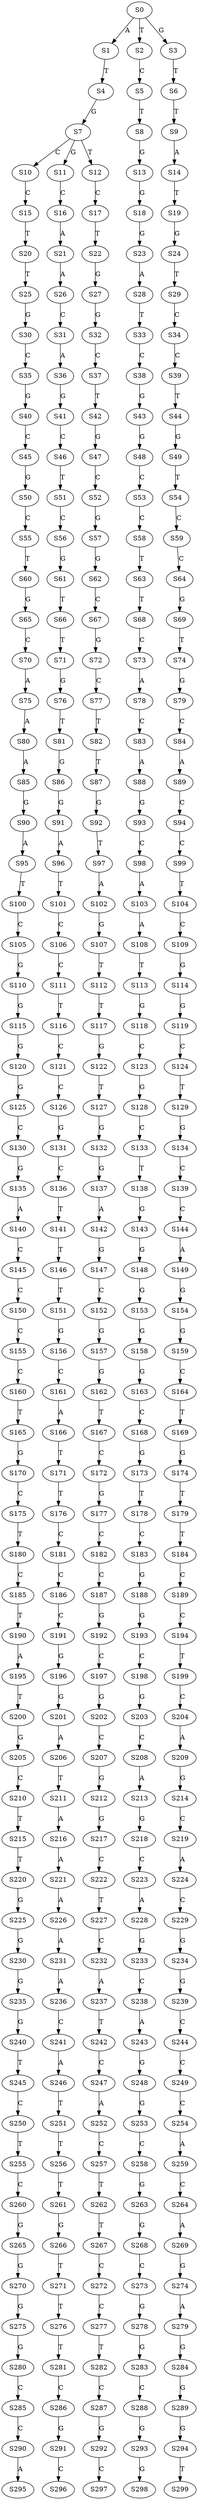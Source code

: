 strict digraph  {
	S0 -> S1 [ label = A ];
	S0 -> S2 [ label = T ];
	S0 -> S3 [ label = G ];
	S1 -> S4 [ label = T ];
	S2 -> S5 [ label = C ];
	S3 -> S6 [ label = T ];
	S4 -> S7 [ label = G ];
	S5 -> S8 [ label = T ];
	S6 -> S9 [ label = T ];
	S7 -> S10 [ label = C ];
	S7 -> S11 [ label = G ];
	S7 -> S12 [ label = T ];
	S8 -> S13 [ label = G ];
	S9 -> S14 [ label = A ];
	S10 -> S15 [ label = C ];
	S11 -> S16 [ label = C ];
	S12 -> S17 [ label = C ];
	S13 -> S18 [ label = G ];
	S14 -> S19 [ label = T ];
	S15 -> S20 [ label = T ];
	S16 -> S21 [ label = A ];
	S17 -> S22 [ label = T ];
	S18 -> S23 [ label = G ];
	S19 -> S24 [ label = G ];
	S20 -> S25 [ label = T ];
	S21 -> S26 [ label = A ];
	S22 -> S27 [ label = G ];
	S23 -> S28 [ label = A ];
	S24 -> S29 [ label = T ];
	S25 -> S30 [ label = G ];
	S26 -> S31 [ label = C ];
	S27 -> S32 [ label = G ];
	S28 -> S33 [ label = T ];
	S29 -> S34 [ label = C ];
	S30 -> S35 [ label = C ];
	S31 -> S36 [ label = A ];
	S32 -> S37 [ label = C ];
	S33 -> S38 [ label = C ];
	S34 -> S39 [ label = C ];
	S35 -> S40 [ label = G ];
	S36 -> S41 [ label = G ];
	S37 -> S42 [ label = T ];
	S38 -> S43 [ label = G ];
	S39 -> S44 [ label = T ];
	S40 -> S45 [ label = C ];
	S41 -> S46 [ label = C ];
	S42 -> S47 [ label = G ];
	S43 -> S48 [ label = G ];
	S44 -> S49 [ label = G ];
	S45 -> S50 [ label = G ];
	S46 -> S51 [ label = T ];
	S47 -> S52 [ label = C ];
	S48 -> S53 [ label = C ];
	S49 -> S54 [ label = T ];
	S50 -> S55 [ label = C ];
	S51 -> S56 [ label = C ];
	S52 -> S57 [ label = G ];
	S53 -> S58 [ label = C ];
	S54 -> S59 [ label = C ];
	S55 -> S60 [ label = T ];
	S56 -> S61 [ label = G ];
	S57 -> S62 [ label = G ];
	S58 -> S63 [ label = T ];
	S59 -> S64 [ label = C ];
	S60 -> S65 [ label = G ];
	S61 -> S66 [ label = T ];
	S62 -> S67 [ label = C ];
	S63 -> S68 [ label = T ];
	S64 -> S69 [ label = G ];
	S65 -> S70 [ label = C ];
	S66 -> S71 [ label = T ];
	S67 -> S72 [ label = G ];
	S68 -> S73 [ label = C ];
	S69 -> S74 [ label = T ];
	S70 -> S75 [ label = A ];
	S71 -> S76 [ label = G ];
	S72 -> S77 [ label = C ];
	S73 -> S78 [ label = A ];
	S74 -> S79 [ label = G ];
	S75 -> S80 [ label = A ];
	S76 -> S81 [ label = T ];
	S77 -> S82 [ label = T ];
	S78 -> S83 [ label = C ];
	S79 -> S84 [ label = C ];
	S80 -> S85 [ label = A ];
	S81 -> S86 [ label = G ];
	S82 -> S87 [ label = T ];
	S83 -> S88 [ label = A ];
	S84 -> S89 [ label = A ];
	S85 -> S90 [ label = G ];
	S86 -> S91 [ label = G ];
	S87 -> S92 [ label = G ];
	S88 -> S93 [ label = G ];
	S89 -> S94 [ label = C ];
	S90 -> S95 [ label = A ];
	S91 -> S96 [ label = A ];
	S92 -> S97 [ label = T ];
	S93 -> S98 [ label = C ];
	S94 -> S99 [ label = C ];
	S95 -> S100 [ label = T ];
	S96 -> S101 [ label = T ];
	S97 -> S102 [ label = A ];
	S98 -> S103 [ label = A ];
	S99 -> S104 [ label = T ];
	S100 -> S105 [ label = C ];
	S101 -> S106 [ label = C ];
	S102 -> S107 [ label = G ];
	S103 -> S108 [ label = A ];
	S104 -> S109 [ label = C ];
	S105 -> S110 [ label = G ];
	S106 -> S111 [ label = C ];
	S107 -> S112 [ label = T ];
	S108 -> S113 [ label = T ];
	S109 -> S114 [ label = G ];
	S110 -> S115 [ label = G ];
	S111 -> S116 [ label = T ];
	S112 -> S117 [ label = T ];
	S113 -> S118 [ label = G ];
	S114 -> S119 [ label = G ];
	S115 -> S120 [ label = G ];
	S116 -> S121 [ label = C ];
	S117 -> S122 [ label = G ];
	S118 -> S123 [ label = C ];
	S119 -> S124 [ label = C ];
	S120 -> S125 [ label = G ];
	S121 -> S126 [ label = C ];
	S122 -> S127 [ label = T ];
	S123 -> S128 [ label = G ];
	S124 -> S129 [ label = T ];
	S125 -> S130 [ label = C ];
	S126 -> S131 [ label = G ];
	S127 -> S132 [ label = G ];
	S128 -> S133 [ label = C ];
	S129 -> S134 [ label = G ];
	S130 -> S135 [ label = G ];
	S131 -> S136 [ label = C ];
	S132 -> S137 [ label = G ];
	S133 -> S138 [ label = T ];
	S134 -> S139 [ label = C ];
	S135 -> S140 [ label = A ];
	S136 -> S141 [ label = T ];
	S137 -> S142 [ label = A ];
	S138 -> S143 [ label = G ];
	S139 -> S144 [ label = C ];
	S140 -> S145 [ label = C ];
	S141 -> S146 [ label = T ];
	S142 -> S147 [ label = G ];
	S143 -> S148 [ label = G ];
	S144 -> S149 [ label = A ];
	S145 -> S150 [ label = C ];
	S146 -> S151 [ label = T ];
	S147 -> S152 [ label = C ];
	S148 -> S153 [ label = G ];
	S149 -> S154 [ label = G ];
	S150 -> S155 [ label = C ];
	S151 -> S156 [ label = G ];
	S152 -> S157 [ label = G ];
	S153 -> S158 [ label = G ];
	S154 -> S159 [ label = G ];
	S155 -> S160 [ label = C ];
	S156 -> S161 [ label = C ];
	S157 -> S162 [ label = G ];
	S158 -> S163 [ label = G ];
	S159 -> S164 [ label = C ];
	S160 -> S165 [ label = T ];
	S161 -> S166 [ label = A ];
	S162 -> S167 [ label = T ];
	S163 -> S168 [ label = C ];
	S164 -> S169 [ label = T ];
	S165 -> S170 [ label = G ];
	S166 -> S171 [ label = T ];
	S167 -> S172 [ label = C ];
	S168 -> S173 [ label = G ];
	S169 -> S174 [ label = G ];
	S170 -> S175 [ label = C ];
	S171 -> S176 [ label = T ];
	S172 -> S177 [ label = G ];
	S173 -> S178 [ label = T ];
	S174 -> S179 [ label = T ];
	S175 -> S180 [ label = T ];
	S176 -> S181 [ label = C ];
	S177 -> S182 [ label = C ];
	S178 -> S183 [ label = C ];
	S179 -> S184 [ label = T ];
	S180 -> S185 [ label = C ];
	S181 -> S186 [ label = C ];
	S182 -> S187 [ label = C ];
	S183 -> S188 [ label = G ];
	S184 -> S189 [ label = C ];
	S185 -> S190 [ label = T ];
	S186 -> S191 [ label = C ];
	S187 -> S192 [ label = G ];
	S188 -> S193 [ label = G ];
	S189 -> S194 [ label = C ];
	S190 -> S195 [ label = A ];
	S191 -> S196 [ label = G ];
	S192 -> S197 [ label = C ];
	S193 -> S198 [ label = C ];
	S194 -> S199 [ label = T ];
	S195 -> S200 [ label = T ];
	S196 -> S201 [ label = G ];
	S197 -> S202 [ label = G ];
	S198 -> S203 [ label = G ];
	S199 -> S204 [ label = C ];
	S200 -> S205 [ label = G ];
	S201 -> S206 [ label = A ];
	S202 -> S207 [ label = C ];
	S203 -> S208 [ label = C ];
	S204 -> S209 [ label = A ];
	S205 -> S210 [ label = C ];
	S206 -> S211 [ label = T ];
	S207 -> S212 [ label = G ];
	S208 -> S213 [ label = A ];
	S209 -> S214 [ label = G ];
	S210 -> S215 [ label = T ];
	S211 -> S216 [ label = A ];
	S212 -> S217 [ label = G ];
	S213 -> S218 [ label = G ];
	S214 -> S219 [ label = C ];
	S215 -> S220 [ label = T ];
	S216 -> S221 [ label = A ];
	S217 -> S222 [ label = C ];
	S218 -> S223 [ label = C ];
	S219 -> S224 [ label = A ];
	S220 -> S225 [ label = G ];
	S221 -> S226 [ label = A ];
	S222 -> S227 [ label = T ];
	S223 -> S228 [ label = A ];
	S224 -> S229 [ label = C ];
	S225 -> S230 [ label = G ];
	S226 -> S231 [ label = A ];
	S227 -> S232 [ label = C ];
	S228 -> S233 [ label = G ];
	S229 -> S234 [ label = G ];
	S230 -> S235 [ label = G ];
	S231 -> S236 [ label = A ];
	S232 -> S237 [ label = A ];
	S233 -> S238 [ label = C ];
	S234 -> S239 [ label = G ];
	S235 -> S240 [ label = G ];
	S236 -> S241 [ label = C ];
	S237 -> S242 [ label = T ];
	S238 -> S243 [ label = A ];
	S239 -> S244 [ label = C ];
	S240 -> S245 [ label = T ];
	S241 -> S246 [ label = A ];
	S242 -> S247 [ label = C ];
	S243 -> S248 [ label = G ];
	S244 -> S249 [ label = C ];
	S245 -> S250 [ label = C ];
	S246 -> S251 [ label = T ];
	S247 -> S252 [ label = A ];
	S248 -> S253 [ label = G ];
	S249 -> S254 [ label = C ];
	S250 -> S255 [ label = T ];
	S251 -> S256 [ label = T ];
	S252 -> S257 [ label = C ];
	S253 -> S258 [ label = C ];
	S254 -> S259 [ label = A ];
	S255 -> S260 [ label = C ];
	S256 -> S261 [ label = T ];
	S257 -> S262 [ label = T ];
	S258 -> S263 [ label = G ];
	S259 -> S264 [ label = C ];
	S260 -> S265 [ label = G ];
	S261 -> S266 [ label = G ];
	S262 -> S267 [ label = T ];
	S263 -> S268 [ label = G ];
	S264 -> S269 [ label = A ];
	S265 -> S270 [ label = G ];
	S266 -> S271 [ label = T ];
	S267 -> S272 [ label = C ];
	S268 -> S273 [ label = C ];
	S269 -> S274 [ label = G ];
	S270 -> S275 [ label = G ];
	S271 -> S276 [ label = T ];
	S272 -> S277 [ label = C ];
	S273 -> S278 [ label = G ];
	S274 -> S279 [ label = A ];
	S275 -> S280 [ label = G ];
	S276 -> S281 [ label = T ];
	S277 -> S282 [ label = T ];
	S278 -> S283 [ label = G ];
	S279 -> S284 [ label = G ];
	S280 -> S285 [ label = C ];
	S281 -> S286 [ label = C ];
	S282 -> S287 [ label = C ];
	S283 -> S288 [ label = C ];
	S284 -> S289 [ label = G ];
	S285 -> S290 [ label = C ];
	S286 -> S291 [ label = G ];
	S287 -> S292 [ label = G ];
	S288 -> S293 [ label = G ];
	S289 -> S294 [ label = G ];
	S290 -> S295 [ label = A ];
	S291 -> S296 [ label = C ];
	S292 -> S297 [ label = C ];
	S293 -> S298 [ label = G ];
	S294 -> S299 [ label = T ];
}

